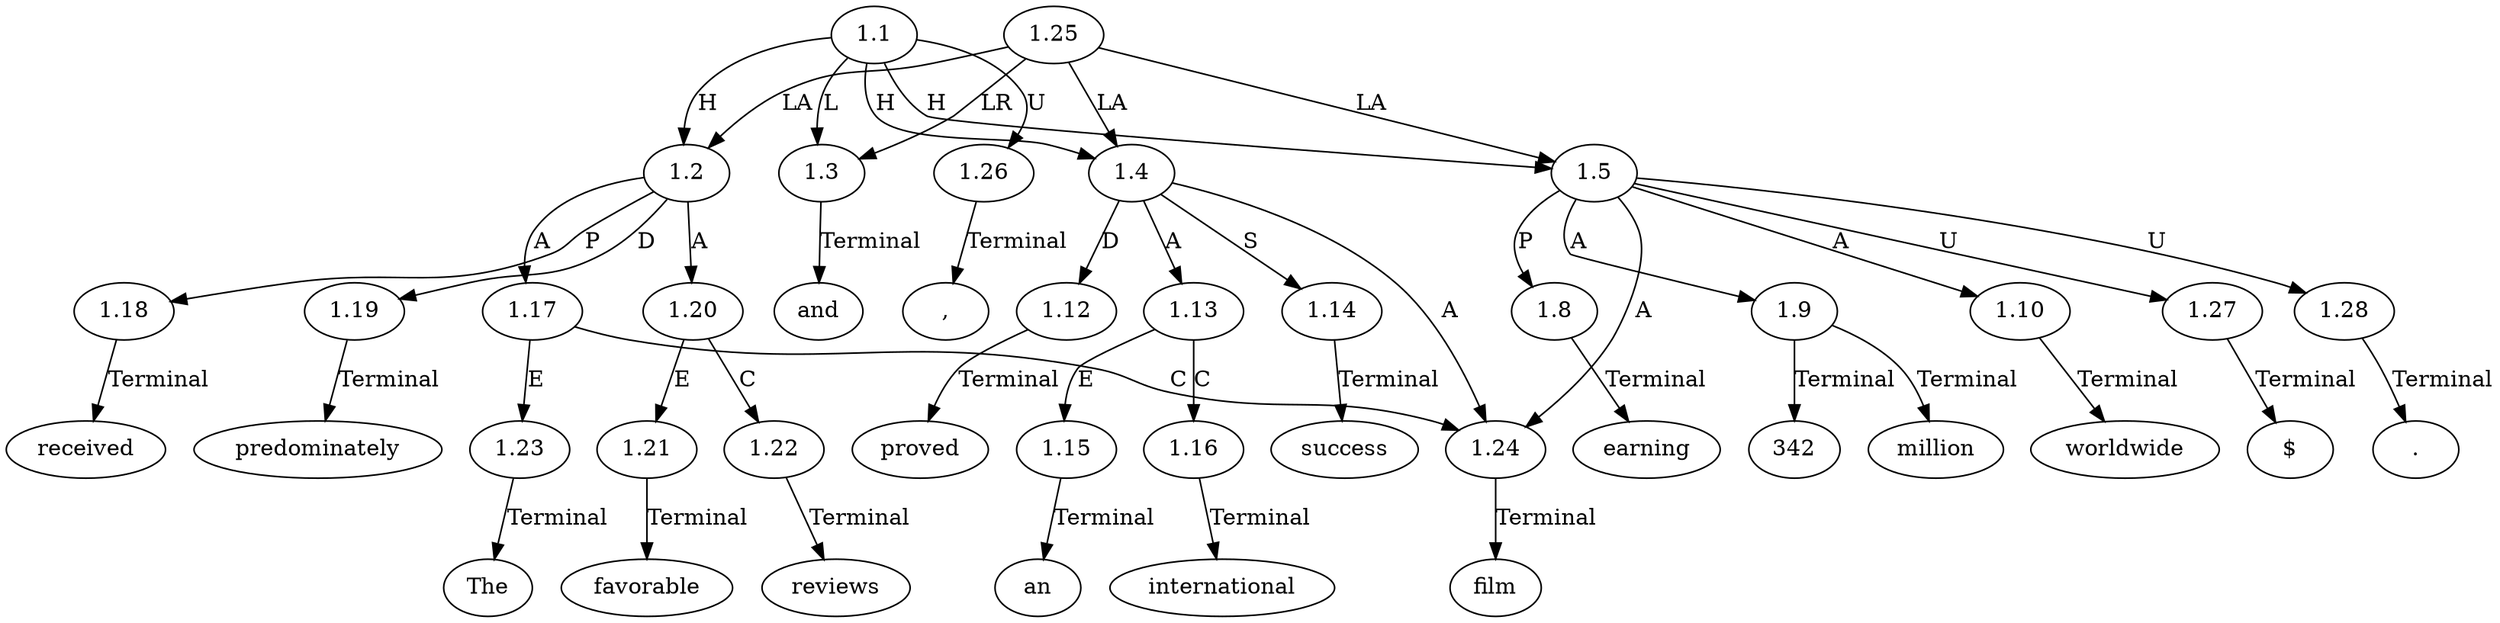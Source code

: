 // Graph
digraph {
	0.1 [label=The ordering=out]
	0.10 [label=international ordering=out]
	0.11 [label=success ordering=out]
	0.12 [label="," ordering=out]
	0.13 [label=earning ordering=out]
	0.14 [label="$" ordering=out]
	0.15 [label=342 ordering=out]
	0.16 [label=million ordering=out]
	0.17 [label=worldwide ordering=out]
	0.18 [label="." ordering=out]
	0.2 [label=film ordering=out]
	0.3 [label=received ordering=out]
	0.4 [label=predominately ordering=out]
	0.5 [label=favorable ordering=out]
	0.6 [label=reviews ordering=out]
	0.7 [label=and ordering=out]
	0.8 [label=proved ordering=out]
	0.9 [label=an ordering=out]
	1.1 [label=1.1 ordering=out]
	1.2 [label=1.2 ordering=out]
	1.3 [label=1.3 ordering=out]
	1.4 [label=1.4 ordering=out]
	1.5 [label=1.5 ordering=out]
	1.8 [label=1.8 ordering=out]
	1.9 [label=1.9 ordering=out]
	1.10 [label=1.10 ordering=out]
	1.12 [label=1.12 ordering=out]
	1.13 [label=1.13 ordering=out]
	1.14 [label=1.14 ordering=out]
	1.15 [label=1.15 ordering=out]
	1.16 [label=1.16 ordering=out]
	1.17 [label=1.17 ordering=out]
	1.18 [label=1.18 ordering=out]
	1.19 [label=1.19 ordering=out]
	1.20 [label=1.20 ordering=out]
	1.21 [label=1.21 ordering=out]
	1.22 [label=1.22 ordering=out]
	1.23 [label=1.23 ordering=out]
	1.24 [label=1.24 ordering=out]
	1.25 [label=1.25 ordering=out]
	1.26 [label=1.26 ordering=out]
	1.27 [label=1.27 ordering=out]
	1.28 [label=1.28 ordering=out]
	1.1 -> 1.2 [label=H ordering=out]
	1.1 -> 1.3 [label=L ordering=out]
	1.1 -> 1.4 [label=H ordering=out]
	1.1 -> 1.5 [label=H ordering=out]
	1.1 -> 1.26 [label=U ordering=out]
	1.2 -> 1.17 [label=A ordering=out]
	1.2 -> 1.18 [label=P ordering=out]
	1.2 -> 1.19 [label=D ordering=out]
	1.2 -> 1.20 [label=A ordering=out]
	1.3 -> 0.7 [label=Terminal ordering=out]
	1.4 -> 1.12 [label=D ordering=out]
	1.4 -> 1.13 [label=A ordering=out]
	1.4 -> 1.14 [label=S ordering=out]
	1.4 -> 1.24 [label=A ordering=out]
	1.5 -> 1.8 [label=P ordering=out]
	1.5 -> 1.9 [label=A ordering=out]
	1.5 -> 1.10 [label=A ordering=out]
	1.5 -> 1.24 [label=A ordering=out]
	1.5 -> 1.27 [label=U ordering=out]
	1.5 -> 1.28 [label=U ordering=out]
	1.8 -> 0.13 [label=Terminal ordering=out]
	1.9 -> 0.15 [label=Terminal ordering=out]
	1.9 -> 0.16 [label=Terminal ordering=out]
	1.10 -> 0.17 [label=Terminal ordering=out]
	1.12 -> 0.8 [label=Terminal ordering=out]
	1.13 -> 1.15 [label=E ordering=out]
	1.13 -> 1.16 [label=C ordering=out]
	1.14 -> 0.11 [label=Terminal ordering=out]
	1.15 -> 0.9 [label=Terminal ordering=out]
	1.16 -> 0.10 [label=Terminal ordering=out]
	1.17 -> 1.23 [label=E ordering=out]
	1.17 -> 1.24 [label=C ordering=out]
	1.18 -> 0.3 [label=Terminal ordering=out]
	1.19 -> 0.4 [label=Terminal ordering=out]
	1.20 -> 1.21 [label=E ordering=out]
	1.20 -> 1.22 [label=C ordering=out]
	1.21 -> 0.5 [label=Terminal ordering=out]
	1.22 -> 0.6 [label=Terminal ordering=out]
	1.23 -> 0.1 [label=Terminal ordering=out]
	1.24 -> 0.2 [label=Terminal ordering=out]
	1.25 -> 1.2 [label=LA ordering=out]
	1.25 -> 1.3 [label=LR ordering=out]
	1.25 -> 1.4 [label=LA ordering=out]
	1.25 -> 1.5 [label=LA ordering=out]
	1.26 -> 0.12 [label=Terminal ordering=out]
	1.27 -> 0.14 [label=Terminal ordering=out]
	1.28 -> 0.18 [label=Terminal ordering=out]
}
